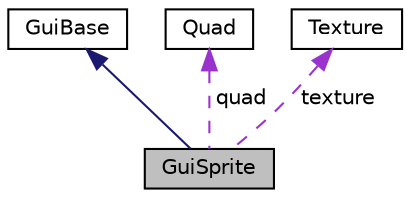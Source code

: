 digraph "GuiSprite"
{
 // INTERACTIVE_SVG=YES
 // LATEX_PDF_SIZE
  edge [fontname="Helvetica",fontsize="10",labelfontname="Helvetica",labelfontsize="10"];
  node [fontname="Helvetica",fontsize="10",shape=record];
  Node1 [label="GuiSprite",height=0.2,width=0.4,color="black", fillcolor="grey75", style="filled", fontcolor="black",tooltip=" "];
  Node2 -> Node1 [dir="back",color="midnightblue",fontsize="10",style="solid",fontname="Helvetica"];
  Node2 [label="GuiBase",height=0.2,width=0.4,color="black", fillcolor="white", style="filled",URL="$d1/d39/class_gui_base.html",tooltip=" "];
  Node3 -> Node1 [dir="back",color="darkorchid3",fontsize="10",style="dashed",label=" quad" ,fontname="Helvetica"];
  Node3 [label="Quad",height=0.2,width=0.4,color="black", fillcolor="white", style="filled",URL="$d3/df8/class_quad.html",tooltip=" "];
  Node4 -> Node1 [dir="back",color="darkorchid3",fontsize="10",style="dashed",label=" texture" ,fontname="Helvetica"];
  Node4 [label="Texture",height=0.2,width=0.4,color="black", fillcolor="white", style="filled",URL="$d2/d7f/class_texture.html",tooltip=" "];
}
